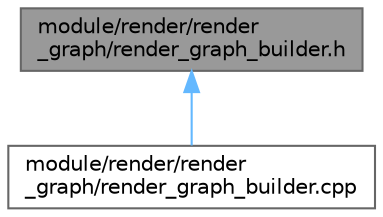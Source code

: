 digraph "module/render/render_graph/render_graph_builder.h"
{
 // LATEX_PDF_SIZE
  bgcolor="transparent";
  edge [fontname=Helvetica,fontsize=10,labelfontname=Helvetica,labelfontsize=10];
  node [fontname=Helvetica,fontsize=10,shape=box,height=0.2,width=0.4];
  Node1 [id="Node000001",label="module/render/render\l_graph/render_graph_builder.h",height=0.2,width=0.4,color="gray40", fillcolor="grey60", style="filled", fontcolor="black",tooltip=" "];
  Node1 -> Node2 [id="edge2_Node000001_Node000002",dir="back",color="steelblue1",style="solid",tooltip=" "];
  Node2 [id="Node000002",label="module/render/render\l_graph/render_graph_builder.cpp",height=0.2,width=0.4,color="grey40", fillcolor="white", style="filled",URL="$render__graph__builder_8cpp.html",tooltip=" "];
}
